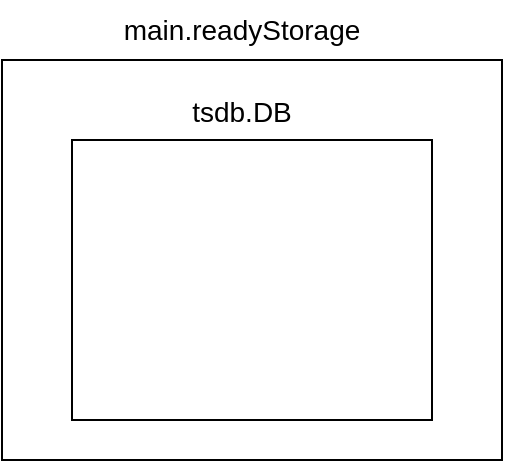 <mxfile version="22.1.7" type="github">
  <diagram name="Page-1" id="i3Zlioy_ioQCidn3keNF">
    <mxGraphModel dx="1026" dy="569" grid="1" gridSize="10" guides="1" tooltips="1" connect="1" arrows="1" fold="1" page="1" pageScale="1" pageWidth="850" pageHeight="1100" math="0" shadow="0">
      <root>
        <mxCell id="0" />
        <mxCell id="1" parent="0" />
        <mxCell id="eJ0mtBchv6df0zUHHSfI-1" value="" style="rounded=0;whiteSpace=wrap;html=1;" vertex="1" parent="1">
          <mxGeometry x="320" y="200" width="250" height="200" as="geometry" />
        </mxCell>
        <mxCell id="eJ0mtBchv6df0zUHHSfI-2" value="&lt;font style=&quot;font-size: 14px;&quot;&gt;main.readyStorage&lt;/font&gt;" style="text;html=1;strokeColor=none;fillColor=none;align=center;verticalAlign=middle;whiteSpace=wrap;rounded=0;" vertex="1" parent="1">
          <mxGeometry x="410" y="170" width="60" height="30" as="geometry" />
        </mxCell>
        <mxCell id="eJ0mtBchv6df0zUHHSfI-3" value="" style="rounded=0;whiteSpace=wrap;html=1;" vertex="1" parent="1">
          <mxGeometry x="355" y="240" width="180" height="140" as="geometry" />
        </mxCell>
        <mxCell id="eJ0mtBchv6df0zUHHSfI-4" value="&lt;font style=&quot;font-size: 14px;&quot;&gt;tsdb.DB&lt;/font&gt;" style="text;html=1;strokeColor=none;fillColor=none;align=center;verticalAlign=middle;whiteSpace=wrap;rounded=0;" vertex="1" parent="1">
          <mxGeometry x="410" y="211" width="60" height="30" as="geometry" />
        </mxCell>
      </root>
    </mxGraphModel>
  </diagram>
</mxfile>
